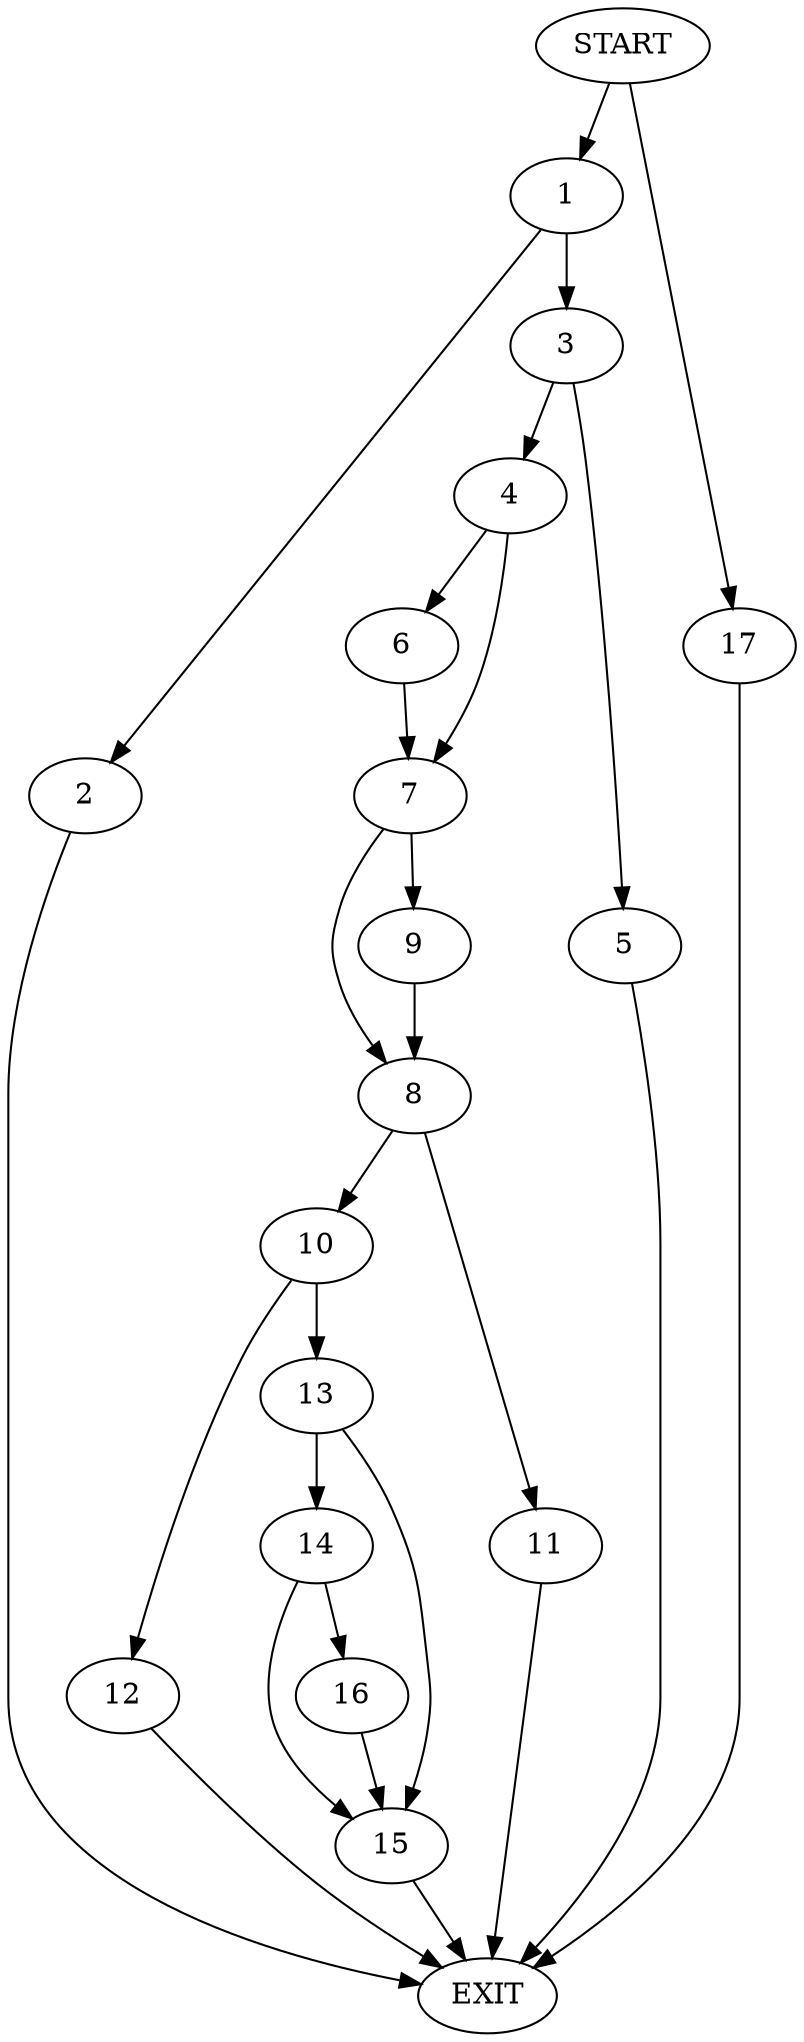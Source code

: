 digraph {
0 [label="START"]
18 [label="EXIT"]
0 -> 1
1 -> 2
1 -> 3
2 -> 18
3 -> 4
3 -> 5
5 -> 18
4 -> 6
4 -> 7
6 -> 7
7 -> 8
7 -> 9
8 -> 10
8 -> 11
9 -> 8
11 -> 18
10 -> 12
10 -> 13
12 -> 18
13 -> 14
13 -> 15
14 -> 15
14 -> 16
15 -> 18
16 -> 15
0 -> 17
17 -> 18
}
